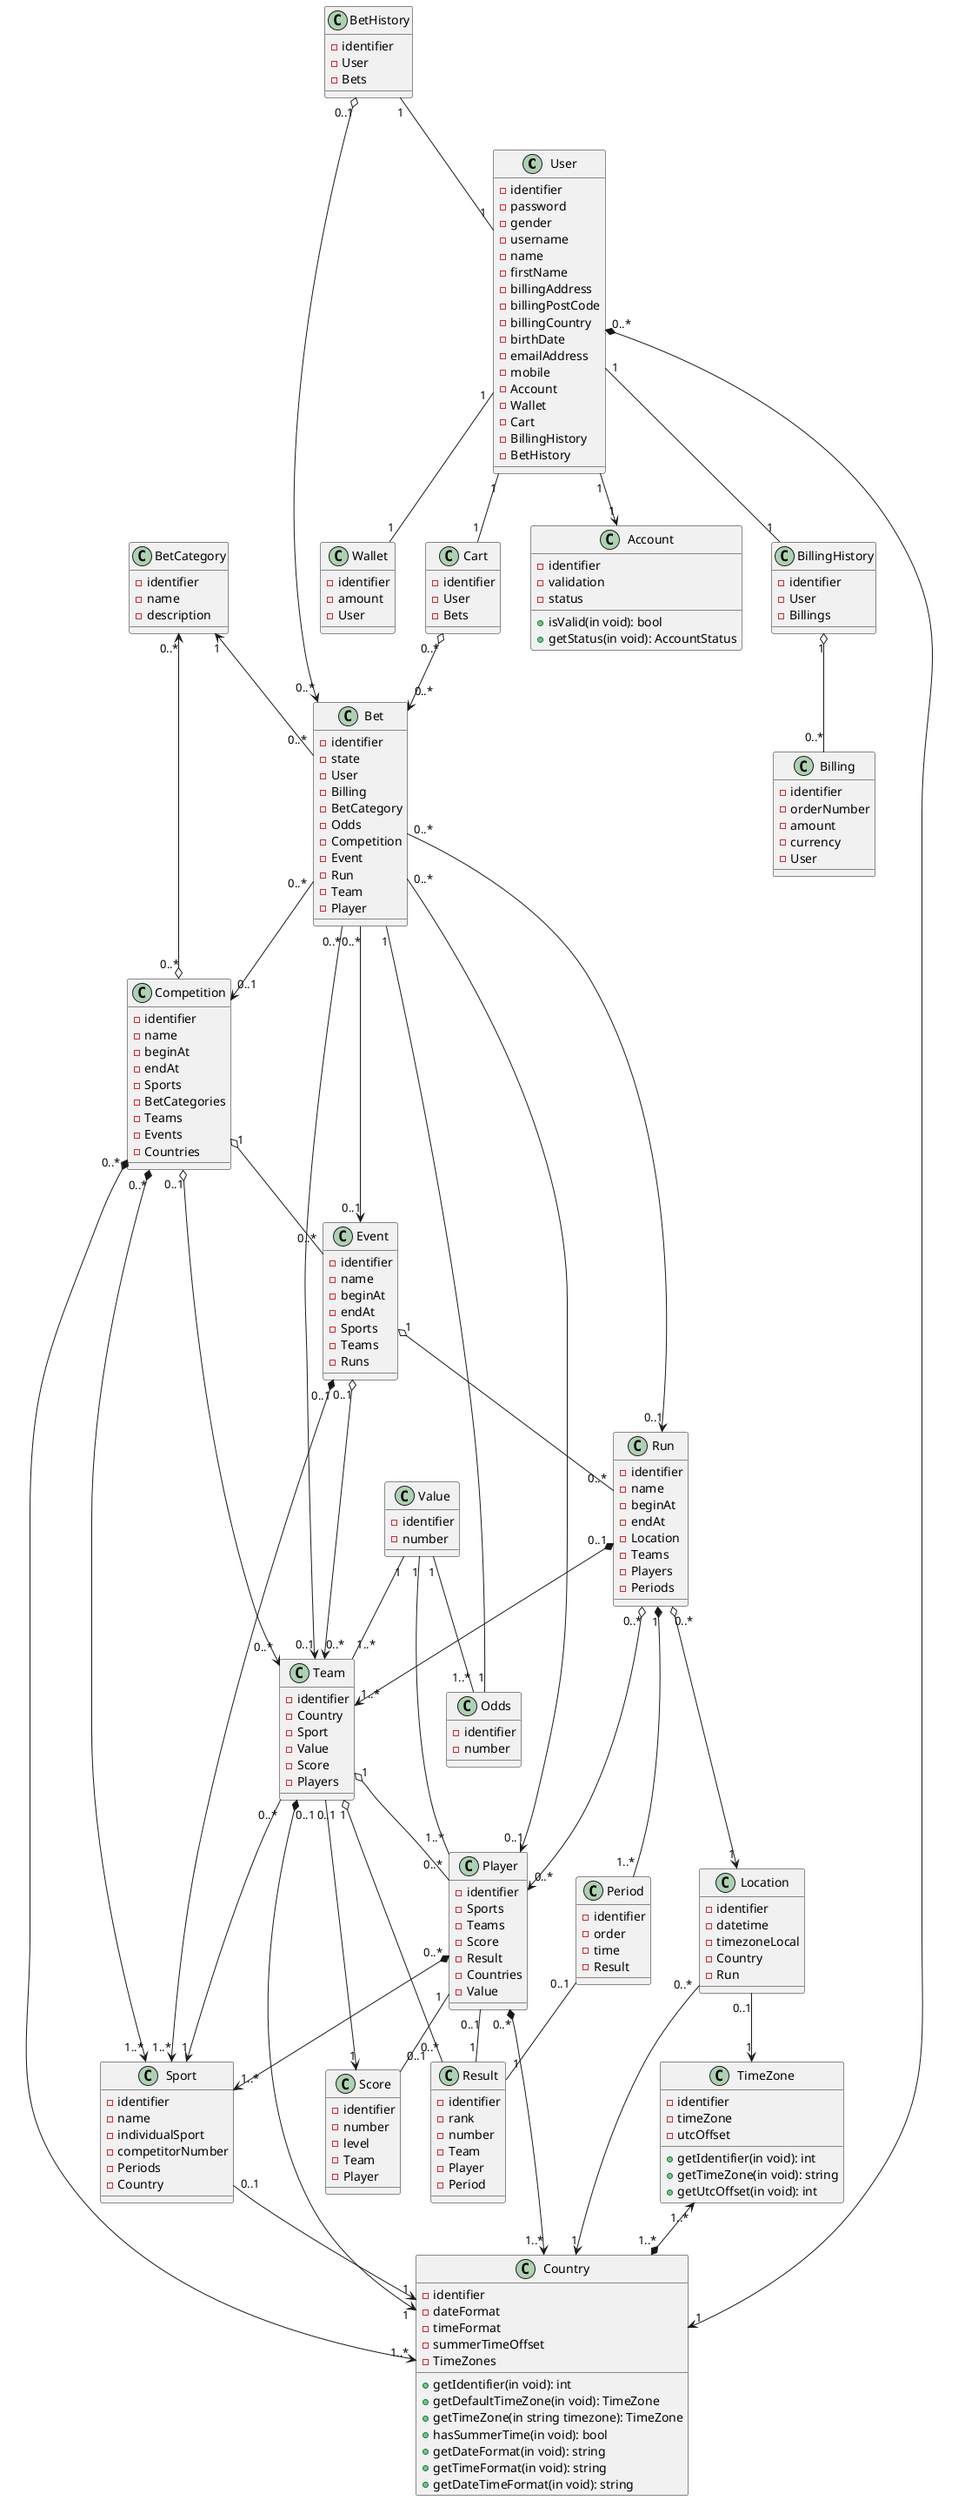 @startuml parisportif5

'plantuml
'Relations :
    User "1" -- "1" Wallet
    User "1" -- "1" Cart
    User "1" --> "1" Account
    'Account "1" -- "1" AccountStatus
    User "1" -- "1" BillingHistory
    BillingHistory "1" o-- "0..*" Billing
    'Payment "1" -- "1" Currency
    Cart "0..*" o--> "0..*" Bet
    'Bet "0..1" --> "1" Payment
    Bet "1" -- "1" Odds
    BetCategory "0..*" <--o "0..*" Competition
    Bet "0..*" --> "0..1" Competition
    Bet "0..*" --> "0..1" Event
    Bet "0..*" --> "0..1" Run
    Bet "0..*" --> "0..1" Team
    Bet "0..*" --> "0..1" Player
    Sport "1..*" <--* "0..*" Competition
    Country "1..*" <--* "0..*" Competition
    'Wallet "0..1" o--> "0..*" Payment
    'Payment "1" -- "1" Amount
    Competition "1" o-- "0..*" Event
    Event "1" o-- "0..*" Run
    'Run "1" -- "1" RunStatus
    Run "0..*" o--> "1" Location
    Team "1" o-- "0..*" Result
    Period "0..1" -- "1" Result
    Player "1" -- "0..1" Score
    Location "0..1" --> "1" TimeZone
    'Location "1" -- "1" DateTime
    Run "1" *-- "1..*" Period
    Run "0..1" *--> "1..*" Team
    Team "1" o-- "0..*" Player
    'Team "1" -- "1" TeamStatus
    'Player "1" -- "1" PlayerStatus
    Country "1" <--* "0..1" Team
    Competition "0..1" o--> "0..*" Team
    Event "0..1" o--> "0..*" Team
    Score "1" <-- "0..1" Team
    Player "0..1" -- "1" Result
    Value "1" -- "1..*" Odds
    Value "1" -- "1..*" Team
    Value "1" -- "1..*" Player
    Sport "0..1" --> "1" Country
    Event "0..1" *--> "1..*" Sport
    Team "0..*" --> "1" Sport
    Player "0..*" *--> "1..*" Sport
    Player "0..*" *--> "1..*" Country
    User "0..*" *--> "1" Country
    Location "0..*" --> "1" Country
    TimeZone "1..*" <--* "1..*" Country
    BetCategory "1" <-- "0..*" Bet
    Player "0..*" <--o "0..*" Run
    BetHistory "1" -- "1" User
    BetHistory "0..1" o--> "0..*" Bet
'Définitions des classes :
    'Historique des paris gagnés ou perdus
    class BetHistory {
        -identifier
        -User
        -Bets
    }
    'Catégorie de paris (ex: Paris sur la victoire du favoris)
    class BetCategory {
        -identifier
        -name
        -description
    }
    'Utilisateur avec un compte
    class User {
        -identifier
        -password
        -gender
        -username
        -name
        -firstName
        -billingAddress
        -billingPostCode
        -billingCountry
        -birthDate
        -emailAddress
        -mobile
        -Account
        -Wallet
        -Cart
        -BillingHistory
        -BetHistory
    }
    'Porte-feuille de l'utilisateur avec des fonds (de l'argent gagnés)
    class Wallet {
        -identifier
        -amount
        -User
    }
    'Une devise monétaire (Euros)
    'class Currency (identifier,value,symbol, name)
    'Panier qui contient les paris sélectionnés
    class Cart {
        -identifier
        -User
        -Bets
    }
    'Un paris
    class Bet {
        -identifier
        -state
        -User
        -Billing
        -BetCategory
        -Odds
        -Competition
        -Event
        -Run
        -Team
        -Player
    }
    'La cote du paris
    class Odds {
        -identifier
        -number
    }
    'Quantité de monnaie
    'class Amount
    'Un paiement (crédit ou débit)
    'class Payment (identifier, currency, amount)
    'Factures
    class Billing {
        -identifier
        -orderNumber
        -amount
        -currency
        -User
    }
    'Historique des factures
    class BillingHistory {
        -identifier
        -User
        -Billings
    }
    'Classe mère global : Historique de quelque chose (Historique des factures)
    'class History
    'Lieu de la rencontre/course
    class Location {
        -identifier
        -datetime
        -timezoneLocal
        -Country
        -Run
    }
    'Sport pratiqué
    class Sport {
        -identifier
        -name
        -individualSport
        -competitorNumber
        -Periods
        -Country
    }
    'Pays du lieu de la rencontre/course
    class Country {
        -identifier
        -dateFormat
        -timeFormat
        -summerTimeOffset
        -TimeZones
        +getIdentifier(in void): int
        +getDefaultTimeZone(in void): TimeZone
        +getTimeZone(in string timezone): TimeZone
        +hasSummerTime(in void): bool
        +getDateFormat(in void): string
        +getTimeFormat(in void): string
        +getDateTimeFormat(in void): string
    }
    'Compétition (JO, Ligue des Champions, F1 Championnat du monde)
    class Competition {
        -identifier
        -name
        -beginAt
        -endAt
        -Sports
        -BetCategories
        -Teams
        -Events
        -Countries
    }
    'Événement de la compétition (poul de qualification, Circuit F1 de france)
    class Event {
        -identifier
        -name
        -beginAt
        -endAt
        -Sports
        -Teams
        -Runs
    }
    'Course
    'class Race
    'Rencontre
    'class Fixture
    'Date et heure du lieu
    'class DateTime
    'Fuseau horraire du lieu
    class TimeZone {
        -identifier
        -timeZone
        -utcOffset
        +getIdentifier(in void): int
        +getTimeZone(in void): string
        +getUtcOffset(in void): int
    }
    'Période du match (mi-teamps), de la course (parcour)
    class Period {
        -identifier
        -order
        -time
        -Result
    }
    'Classe représentant les données servant à calculé la cote de source inconnu
    class Score {
        -identifier
        -number
        -level
        -Team
        -Player
    }
    'Résultat du match, de la course
    class Result {
        -identifier
        -rank
        -number
        -Team
        -Player
        -Period
    }
    'Classe mère global : Status de quelque chose (Status du joueur)
    'class Status
    'Status du joueur (blessé, remplaçant)
    'class PlayerStatus
    'Compte de l'utilisateur (blessé, remplaçant)
    class Account {
        -identifier
        -validation
        -status
        +isValid(in void): bool
        +getStatus(in void): AccountStatus
    }
    'Status du compte (actif, invalid, valid)
    'class AccountStatus
    'Joueur ou sportif ou pilote
    class Player {
        -identifier
        -Sports
        -Teams
        -Score
        -Result
        -Countries
        -Value
    }
    'Équipes qui participe à une rencontre, à une course
    class Team {
        -identifier
        -Country
        -Sport
        -Value
        -Score
        -Players
    }
    'Statut de l'équipe ()
    'class TeamStatus
    'Classe mère global : Un match, une rencontre, une course
    class Run {
        -identifier
        -name
        -beginAt
        -endAt
        -Location
        -Teams
        -Players
        -Periods
    }
    'Statut du match, de la rencontre, de la course (annulé, reporté, en cours)
    'class RunStatus
    '
    class Value {
        -identifier
        -number
    }
    'class Log

@enduml

